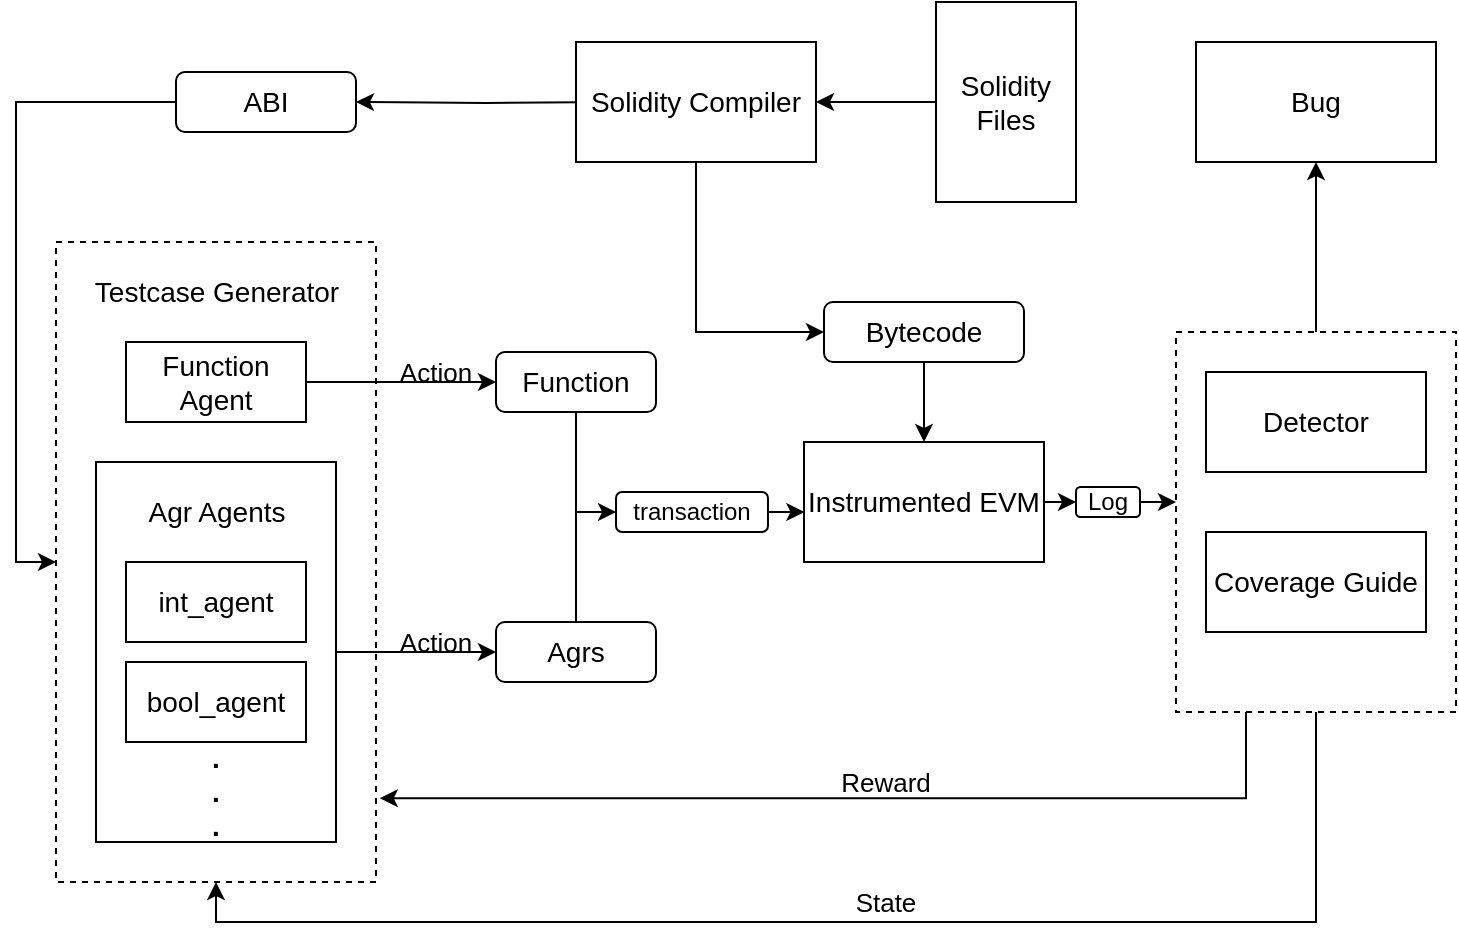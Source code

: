 <mxfile version="24.7.12">
  <diagram name="Page-1" id="srVZzc-muMDdf5Nyrfr4">
    <mxGraphModel dx="2062" dy="614" grid="1" gridSize="10" guides="1" tooltips="1" connect="1" arrows="1" fold="1" page="1" pageScale="1" pageWidth="827" pageHeight="1169" math="0" shadow="0">
      <root>
        <mxCell id="0" />
        <mxCell id="1" parent="0" />
        <mxCell id="9eTZH5eLjiy5f_sakQEy-55" value="" style="rounded=0;whiteSpace=wrap;html=1;dashed=1;" vertex="1" parent="1">
          <mxGeometry x="-40" y="200" width="160" height="320" as="geometry" />
        </mxCell>
        <mxCell id="9eTZH5eLjiy5f_sakQEy-19" style="edgeStyle=orthogonalEdgeStyle;rounded=0;orthogonalLoop=1;jettySize=auto;html=1;exitX=0;exitY=0.5;exitDx=0;exitDy=0;entryX=1;entryY=0.5;entryDx=0;entryDy=0;" edge="1" parent="1" source="9eTZH5eLjiy5f_sakQEy-17" target="9eTZH5eLjiy5f_sakQEy-18">
          <mxGeometry relative="1" as="geometry" />
        </mxCell>
        <mxCell id="9eTZH5eLjiy5f_sakQEy-17" value="&lt;font style=&quot;font-size: 14px;&quot;&gt;Solidity Files&lt;/font&gt;" style="rounded=0;whiteSpace=wrap;html=1;" vertex="1" parent="1">
          <mxGeometry x="400" y="80" width="70" height="100" as="geometry" />
        </mxCell>
        <mxCell id="9eTZH5eLjiy5f_sakQEy-21" style="edgeStyle=orthogonalEdgeStyle;rounded=0;orthogonalLoop=1;jettySize=auto;html=1;exitX=0;exitY=0.5;exitDx=0;exitDy=0;" edge="1" parent="1" target="9eTZH5eLjiy5f_sakQEy-20">
          <mxGeometry relative="1" as="geometry">
            <mxPoint x="240" y="130" as="sourcePoint" />
          </mxGeometry>
        </mxCell>
        <mxCell id="9eTZH5eLjiy5f_sakQEy-84" style="edgeStyle=orthogonalEdgeStyle;rounded=0;orthogonalLoop=1;jettySize=auto;html=1;exitX=0.5;exitY=1;exitDx=0;exitDy=0;entryX=0;entryY=0.5;entryDx=0;entryDy=0;" edge="1" parent="1" source="9eTZH5eLjiy5f_sakQEy-18" target="9eTZH5eLjiy5f_sakQEy-33">
          <mxGeometry relative="1" as="geometry" />
        </mxCell>
        <mxCell id="9eTZH5eLjiy5f_sakQEy-18" value="&lt;font style=&quot;font-size: 14px;&quot;&gt;Solidity Compiler&lt;/font&gt;" style="rounded=0;whiteSpace=wrap;html=1;" vertex="1" parent="1">
          <mxGeometry x="220" y="100" width="120" height="60" as="geometry" />
        </mxCell>
        <mxCell id="9eTZH5eLjiy5f_sakQEy-70" style="edgeStyle=orthogonalEdgeStyle;rounded=0;orthogonalLoop=1;jettySize=auto;html=1;exitX=0;exitY=0.5;exitDx=0;exitDy=0;entryX=0;entryY=0.5;entryDx=0;entryDy=0;" edge="1" parent="1" source="9eTZH5eLjiy5f_sakQEy-20" target="9eTZH5eLjiy5f_sakQEy-55">
          <mxGeometry relative="1" as="geometry">
            <Array as="points">
              <mxPoint x="-60" y="130" />
              <mxPoint x="-60" y="360" />
            </Array>
          </mxGeometry>
        </mxCell>
        <mxCell id="9eTZH5eLjiy5f_sakQEy-20" value="&lt;font style=&quot;font-size: 14px;&quot;&gt;ABI&lt;/font&gt;" style="rounded=1;whiteSpace=wrap;html=1;" vertex="1" parent="1">
          <mxGeometry x="20" y="115" width="90" height="30" as="geometry" />
        </mxCell>
        <mxCell id="9eTZH5eLjiy5f_sakQEy-43" value="" style="edgeStyle=orthogonalEdgeStyle;rounded=0;orthogonalLoop=1;jettySize=auto;html=1;entryX=0;entryY=0.5;entryDx=0;entryDy=0;" edge="1" parent="1" source="9eTZH5eLjiy5f_sakQEy-22" target="9eTZH5eLjiy5f_sakQEy-38">
          <mxGeometry relative="1" as="geometry">
            <mxPoint x="190" y="270" as="targetPoint" />
          </mxGeometry>
        </mxCell>
        <mxCell id="9eTZH5eLjiy5f_sakQEy-22" value="&lt;font style=&quot;font-size: 14px;&quot;&gt;Function Agent&lt;/font&gt;" style="rounded=0;whiteSpace=wrap;html=1;" vertex="1" parent="1">
          <mxGeometry x="-5" y="250" width="90" height="40" as="geometry" />
        </mxCell>
        <mxCell id="9eTZH5eLjiy5f_sakQEy-23" value="" style="rounded=0;whiteSpace=wrap;html=1;" vertex="1" parent="1">
          <mxGeometry x="-20" y="310" width="120" height="190" as="geometry" />
        </mxCell>
        <mxCell id="9eTZH5eLjiy5f_sakQEy-25" value="&lt;font style=&quot;font-size: 14px;&quot;&gt;int_agent&lt;/font&gt;" style="rounded=0;whiteSpace=wrap;html=1;" vertex="1" parent="1">
          <mxGeometry x="-5" y="360" width="90" height="40" as="geometry" />
        </mxCell>
        <mxCell id="9eTZH5eLjiy5f_sakQEy-26" value="&lt;font style=&quot;font-size: 14px;&quot;&gt;bool_agent&lt;/font&gt;" style="rounded=0;whiteSpace=wrap;html=1;" vertex="1" parent="1">
          <mxGeometry x="-5" y="410" width="90" height="40" as="geometry" />
        </mxCell>
        <mxCell id="9eTZH5eLjiy5f_sakQEy-27" value="&lt;font style=&quot;font-size: 14px;&quot;&gt;Agr Agents&lt;/font&gt;" style="text;html=1;align=center;verticalAlign=middle;whiteSpace=wrap;rounded=0;" vertex="1" parent="1">
          <mxGeometry x="-2.5" y="320" width="85" height="30" as="geometry" />
        </mxCell>
        <mxCell id="9eTZH5eLjiy5f_sakQEy-28" value="&lt;b style=&quot;font-size: 14px;&quot;&gt;&lt;font style=&quot;font-size: 14px;&quot;&gt;.&lt;/font&gt;&lt;/b&gt;&lt;div style=&quot;font-size: 14px;&quot;&gt;&lt;b&gt;&lt;font style=&quot;font-size: 14px;&quot;&gt;.&lt;/font&gt;&lt;/b&gt;&lt;/div&gt;&lt;div style=&quot;font-size: 14px;&quot;&gt;&lt;b style=&quot;&quot;&gt;&lt;font style=&quot;font-size: 14px;&quot;&gt;.&lt;/font&gt;&lt;/b&gt;&lt;/div&gt;" style="text;html=1;align=center;verticalAlign=middle;whiteSpace=wrap;rounded=0;" vertex="1" parent="1">
          <mxGeometry x="10" y="460" width="60" height="30" as="geometry" />
        </mxCell>
        <mxCell id="9eTZH5eLjiy5f_sakQEy-31" value="&lt;font style=&quot;font-size: 14px;&quot;&gt;Instrumented EVM&lt;/font&gt;" style="rounded=0;whiteSpace=wrap;html=1;" vertex="1" parent="1">
          <mxGeometry x="334" y="300" width="120" height="60" as="geometry" />
        </mxCell>
        <mxCell id="9eTZH5eLjiy5f_sakQEy-35" style="edgeStyle=orthogonalEdgeStyle;rounded=0;orthogonalLoop=1;jettySize=auto;html=1;exitX=0.5;exitY=1;exitDx=0;exitDy=0;entryX=0.5;entryY=0;entryDx=0;entryDy=0;" edge="1" parent="1" source="9eTZH5eLjiy5f_sakQEy-33" target="9eTZH5eLjiy5f_sakQEy-31">
          <mxGeometry relative="1" as="geometry" />
        </mxCell>
        <mxCell id="9eTZH5eLjiy5f_sakQEy-33" value="&lt;font style=&quot;font-size: 14px;&quot;&gt;Bytecode&lt;/font&gt;" style="rounded=1;whiteSpace=wrap;html=1;" vertex="1" parent="1">
          <mxGeometry x="344" y="230" width="100" height="30" as="geometry" />
        </mxCell>
        <mxCell id="9eTZH5eLjiy5f_sakQEy-38" value="&lt;font style=&quot;font-size: 14px;&quot;&gt;Function&lt;/font&gt;" style="rounded=1;whiteSpace=wrap;html=1;" vertex="1" parent="1">
          <mxGeometry x="180" y="255" width="80" height="30" as="geometry" />
        </mxCell>
        <mxCell id="9eTZH5eLjiy5f_sakQEy-40" value="&lt;font style=&quot;font-size: 14px;&quot;&gt;Agrs&lt;/font&gt;" style="rounded=1;whiteSpace=wrap;html=1;" vertex="1" parent="1">
          <mxGeometry x="180" y="390" width="80" height="30" as="geometry" />
        </mxCell>
        <mxCell id="9eTZH5eLjiy5f_sakQEy-47" value="" style="endArrow=classic;html=1;rounded=0;exitX=1;exitY=0.5;exitDx=0;exitDy=0;" edge="1" parent="1" source="9eTZH5eLjiy5f_sakQEy-23">
          <mxGeometry width="50" height="50" relative="1" as="geometry">
            <mxPoint x="110" y="410" as="sourcePoint" />
            <mxPoint x="180" y="405" as="targetPoint" />
          </mxGeometry>
        </mxCell>
        <mxCell id="9eTZH5eLjiy5f_sakQEy-62" style="edgeStyle=orthogonalEdgeStyle;rounded=0;orthogonalLoop=1;jettySize=auto;html=1;exitX=0.5;exitY=0;exitDx=0;exitDy=0;entryX=0.5;entryY=1;entryDx=0;entryDy=0;" edge="1" parent="1" source="9eTZH5eLjiy5f_sakQEy-48" target="9eTZH5eLjiy5f_sakQEy-61">
          <mxGeometry relative="1" as="geometry" />
        </mxCell>
        <mxCell id="9eTZH5eLjiy5f_sakQEy-63" style="edgeStyle=orthogonalEdgeStyle;rounded=0;orthogonalLoop=1;jettySize=auto;html=1;exitX=0.5;exitY=1;exitDx=0;exitDy=0;entryX=0.5;entryY=1;entryDx=0;entryDy=0;" edge="1" parent="1" source="9eTZH5eLjiy5f_sakQEy-48" target="9eTZH5eLjiy5f_sakQEy-55">
          <mxGeometry relative="1" as="geometry" />
        </mxCell>
        <mxCell id="9eTZH5eLjiy5f_sakQEy-48" value="" style="rounded=0;whiteSpace=wrap;html=1;dashed=1;" vertex="1" parent="1">
          <mxGeometry x="520" y="245" width="140" height="190" as="geometry" />
        </mxCell>
        <mxCell id="9eTZH5eLjiy5f_sakQEy-49" value="&lt;font style=&quot;font-size: 13px;&quot;&gt;Action&lt;/font&gt;" style="text;html=1;align=center;verticalAlign=middle;whiteSpace=wrap;rounded=0;" vertex="1" parent="1">
          <mxGeometry x="120" y="250" width="60" height="30" as="geometry" />
        </mxCell>
        <mxCell id="9eTZH5eLjiy5f_sakQEy-50" value="&lt;font style=&quot;font-size: 13px;&quot;&gt;Action&lt;/font&gt;" style="text;html=1;align=center;verticalAlign=middle;whiteSpace=wrap;rounded=0;" vertex="1" parent="1">
          <mxGeometry x="120" y="390" width="60" height="20" as="geometry" />
        </mxCell>
        <mxCell id="9eTZH5eLjiy5f_sakQEy-52" value="&lt;font style=&quot;font-size: 14px;&quot;&gt;Detector&lt;/font&gt;" style="rounded=0;whiteSpace=wrap;html=1;" vertex="1" parent="1">
          <mxGeometry x="535" y="265" width="110" height="50" as="geometry" />
        </mxCell>
        <mxCell id="9eTZH5eLjiy5f_sakQEy-53" value="&lt;font style=&quot;font-size: 14px;&quot;&gt;Coverage Guide&lt;/font&gt;" style="rounded=0;whiteSpace=wrap;html=1;" vertex="1" parent="1">
          <mxGeometry x="535" y="345" width="110" height="50" as="geometry" />
        </mxCell>
        <mxCell id="9eTZH5eLjiy5f_sakQEy-61" value="&lt;font style=&quot;font-size: 14px;&quot;&gt;Bug&lt;/font&gt;" style="rounded=0;whiteSpace=wrap;html=1;" vertex="1" parent="1">
          <mxGeometry x="530" y="100" width="120" height="60" as="geometry" />
        </mxCell>
        <mxCell id="9eTZH5eLjiy5f_sakQEy-64" style="edgeStyle=orthogonalEdgeStyle;rounded=0;orthogonalLoop=1;jettySize=auto;html=1;exitX=0.25;exitY=1;exitDx=0;exitDy=0;entryX=1.012;entryY=0.869;entryDx=0;entryDy=0;entryPerimeter=0;" edge="1" parent="1" source="9eTZH5eLjiy5f_sakQEy-48" target="9eTZH5eLjiy5f_sakQEy-55">
          <mxGeometry relative="1" as="geometry" />
        </mxCell>
        <mxCell id="9eTZH5eLjiy5f_sakQEy-65" value="&lt;font style=&quot;font-size: 13px;&quot;&gt;Reward&lt;/font&gt;" style="text;html=1;align=center;verticalAlign=middle;whiteSpace=wrap;rounded=0;" vertex="1" parent="1">
          <mxGeometry x="350" y="460" width="50" height="20" as="geometry" />
        </mxCell>
        <mxCell id="9eTZH5eLjiy5f_sakQEy-67" value="&lt;font style=&quot;font-size: 13px;&quot;&gt;State&lt;/font&gt;" style="text;html=1;align=center;verticalAlign=middle;whiteSpace=wrap;rounded=0;" vertex="1" parent="1">
          <mxGeometry x="350" y="520" width="50" height="20" as="geometry" />
        </mxCell>
        <mxCell id="9eTZH5eLjiy5f_sakQEy-71" value="&lt;font style=&quot;font-size: 14px;&quot;&gt;Testcase Generator&lt;/font&gt;" style="text;html=1;align=center;verticalAlign=middle;whiteSpace=wrap;rounded=0;" vertex="1" parent="1">
          <mxGeometry x="-32.5" y="210" width="145" height="30" as="geometry" />
        </mxCell>
        <mxCell id="9eTZH5eLjiy5f_sakQEy-78" value="" style="endArrow=none;html=1;rounded=0;exitX=0.5;exitY=0;exitDx=0;exitDy=0;" edge="1" parent="1" source="9eTZH5eLjiy5f_sakQEy-40">
          <mxGeometry width="50" height="50" relative="1" as="geometry">
            <mxPoint x="170" y="335" as="sourcePoint" />
            <mxPoint x="220" y="285" as="targetPoint" />
          </mxGeometry>
        </mxCell>
        <mxCell id="9eTZH5eLjiy5f_sakQEy-79" value="transaction" style="rounded=1;whiteSpace=wrap;html=1;" vertex="1" parent="1">
          <mxGeometry x="240" y="325" width="76" height="20" as="geometry" />
        </mxCell>
        <mxCell id="9eTZH5eLjiy5f_sakQEy-82" style="edgeStyle=orthogonalEdgeStyle;rounded=0;orthogonalLoop=1;jettySize=auto;html=1;exitX=1;exitY=0.5;exitDx=0;exitDy=0;entryX=0.002;entryY=0.58;entryDx=0;entryDy=0;entryPerimeter=0;" edge="1" parent="1" source="9eTZH5eLjiy5f_sakQEy-79" target="9eTZH5eLjiy5f_sakQEy-31">
          <mxGeometry relative="1" as="geometry" />
        </mxCell>
        <mxCell id="9eTZH5eLjiy5f_sakQEy-83" value="" style="endArrow=classic;html=1;rounded=0;entryX=0;entryY=0.5;entryDx=0;entryDy=0;" edge="1" parent="1" target="9eTZH5eLjiy5f_sakQEy-79">
          <mxGeometry width="50" height="50" relative="1" as="geometry">
            <mxPoint x="220" y="335" as="sourcePoint" />
            <mxPoint x="270" y="290" as="targetPoint" />
          </mxGeometry>
        </mxCell>
        <mxCell id="9eTZH5eLjiy5f_sakQEy-85" value="Log" style="rounded=1;whiteSpace=wrap;html=1;" vertex="1" parent="1">
          <mxGeometry x="470" y="322.5" width="32" height="15" as="geometry" />
        </mxCell>
        <mxCell id="9eTZH5eLjiy5f_sakQEy-88" style="edgeStyle=orthogonalEdgeStyle;rounded=0;orthogonalLoop=1;jettySize=auto;html=1;exitX=1;exitY=0.5;exitDx=0;exitDy=0;entryX=0;entryY=0.5;entryDx=0;entryDy=0;" edge="1" parent="1" source="9eTZH5eLjiy5f_sakQEy-86" target="9eTZH5eLjiy5f_sakQEy-85">
          <mxGeometry relative="1" as="geometry" />
        </mxCell>
        <mxCell id="9eTZH5eLjiy5f_sakQEy-86" value="&lt;font style=&quot;font-size: 14px;&quot;&gt;Instrumented EVM&lt;/font&gt;" style="rounded=0;whiteSpace=wrap;html=1;" vertex="1" parent="1">
          <mxGeometry x="334" y="300" width="120" height="60" as="geometry" />
        </mxCell>
        <mxCell id="9eTZH5eLjiy5f_sakQEy-89" style="edgeStyle=orthogonalEdgeStyle;rounded=0;orthogonalLoop=1;jettySize=auto;html=1;exitX=1;exitY=0.5;exitDx=0;exitDy=0;entryX=0;entryY=0.447;entryDx=0;entryDy=0;entryPerimeter=0;" edge="1" parent="1" source="9eTZH5eLjiy5f_sakQEy-85" target="9eTZH5eLjiy5f_sakQEy-48">
          <mxGeometry relative="1" as="geometry" />
        </mxCell>
      </root>
    </mxGraphModel>
  </diagram>
</mxfile>
